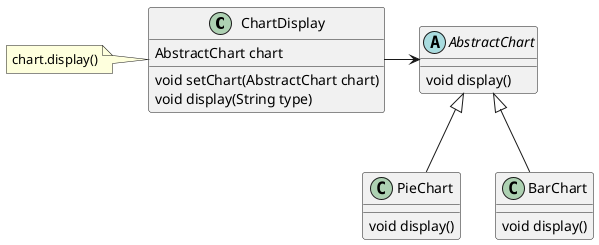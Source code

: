 @startuml
class ChartDisplay{
AbstractChart chart
void setChart(AbstractChart chart)
void display(String type)
}
note left of ChartDisplay:  chart.display()

abstract class AbstractChart {
void display()
}
'依赖 成员属性
ChartDisplay --right> AbstractChart
class PieChart {
void display()
}
PieChart --up|> AbstractChart
class BarChart {
void display()
}
BarChart --up|> AbstractChart
@enduml